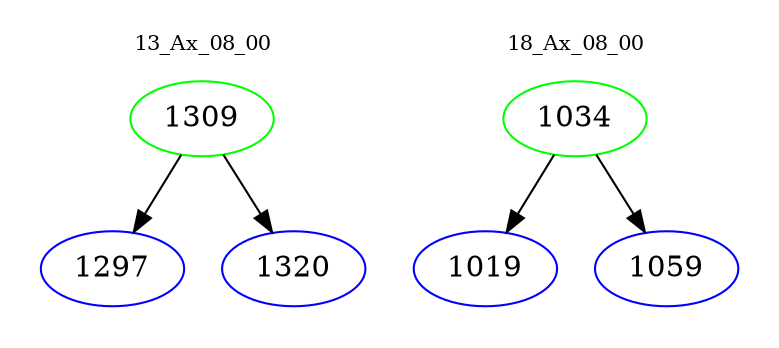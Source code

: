 digraph{
subgraph cluster_0 {
color = white
label = "13_Ax_08_00";
fontsize=10;
T0_1309 [label="1309", color="green"]
T0_1309 -> T0_1297 [color="black"]
T0_1297 [label="1297", color="blue"]
T0_1309 -> T0_1320 [color="black"]
T0_1320 [label="1320", color="blue"]
}
subgraph cluster_1 {
color = white
label = "18_Ax_08_00";
fontsize=10;
T1_1034 [label="1034", color="green"]
T1_1034 -> T1_1019 [color="black"]
T1_1019 [label="1019", color="blue"]
T1_1034 -> T1_1059 [color="black"]
T1_1059 [label="1059", color="blue"]
}
}
